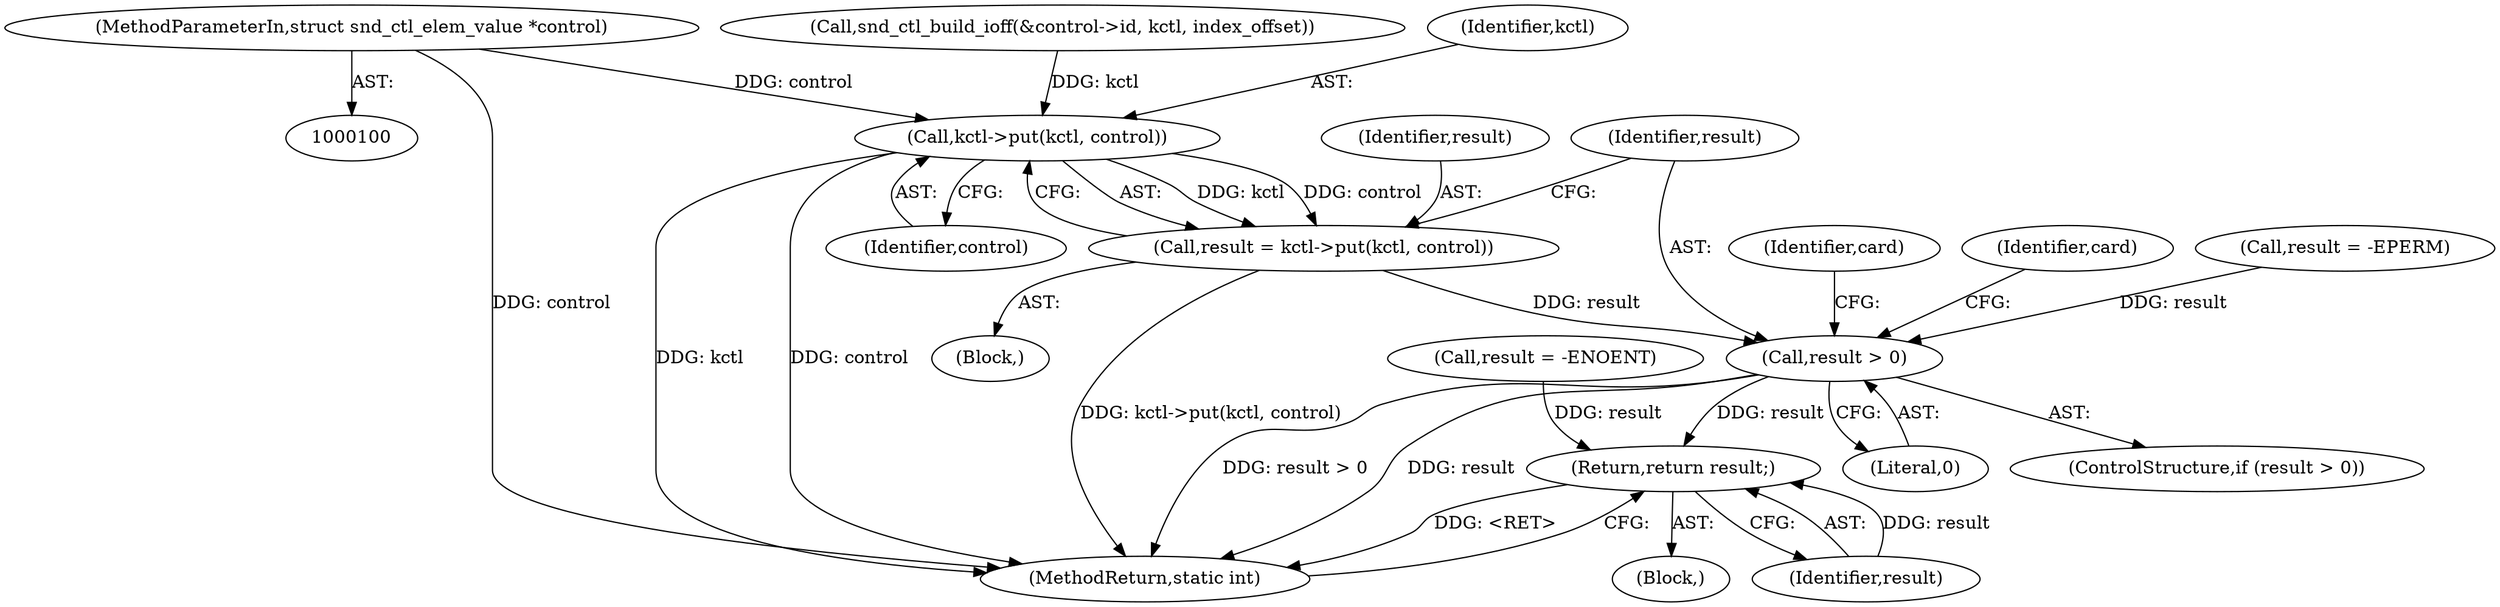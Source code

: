 digraph "0_linux_fd9f26e4eca5d08a27d12c0933fceef76ed9663d_0@pointer" {
"1000103" [label="(MethodParameterIn,struct snd_ctl_elem_value *control)"];
"1000190" [label="(Call,kctl->put(kctl, control))"];
"1000188" [label="(Call,result = kctl->put(kctl, control))"];
"1000194" [label="(Call,result > 0)"];
"1000217" [label="(Return,return result;)"];
"1000189" [label="(Identifier,result)"];
"1000219" [label="(MethodReturn,static int)"];
"1000104" [label="(Block,)"];
"1000195" [label="(Identifier,result)"];
"1000191" [label="(Identifier,kctl)"];
"1000180" [label="(Block,)"];
"1000196" [label="(Literal,0)"];
"1000201" [label="(Identifier,card)"];
"1000192" [label="(Identifier,control)"];
"1000218" [label="(Identifier,result)"];
"1000188" [label="(Call,result = kctl->put(kctl, control))"];
"1000194" [label="(Call,result > 0)"];
"1000215" [label="(Identifier,card)"];
"1000181" [label="(Call,snd_ctl_build_ioff(&control->id, kctl, index_offset))"];
"1000190" [label="(Call,kctl->put(kctl, control))"];
"1000175" [label="(Call,result = -EPERM)"];
"1000103" [label="(MethodParameterIn,struct snd_ctl_elem_value *control)"];
"1000193" [label="(ControlStructure,if (result > 0))"];
"1000127" [label="(Call,result = -ENOENT)"];
"1000217" [label="(Return,return result;)"];
"1000103" -> "1000100"  [label="AST: "];
"1000103" -> "1000219"  [label="DDG: control"];
"1000103" -> "1000190"  [label="DDG: control"];
"1000190" -> "1000188"  [label="AST: "];
"1000190" -> "1000192"  [label="CFG: "];
"1000191" -> "1000190"  [label="AST: "];
"1000192" -> "1000190"  [label="AST: "];
"1000188" -> "1000190"  [label="CFG: "];
"1000190" -> "1000219"  [label="DDG: kctl"];
"1000190" -> "1000219"  [label="DDG: control"];
"1000190" -> "1000188"  [label="DDG: kctl"];
"1000190" -> "1000188"  [label="DDG: control"];
"1000181" -> "1000190"  [label="DDG: kctl"];
"1000188" -> "1000180"  [label="AST: "];
"1000189" -> "1000188"  [label="AST: "];
"1000195" -> "1000188"  [label="CFG: "];
"1000188" -> "1000219"  [label="DDG: kctl->put(kctl, control)"];
"1000188" -> "1000194"  [label="DDG: result"];
"1000194" -> "1000193"  [label="AST: "];
"1000194" -> "1000196"  [label="CFG: "];
"1000195" -> "1000194"  [label="AST: "];
"1000196" -> "1000194"  [label="AST: "];
"1000201" -> "1000194"  [label="CFG: "];
"1000215" -> "1000194"  [label="CFG: "];
"1000194" -> "1000219"  [label="DDG: result > 0"];
"1000194" -> "1000219"  [label="DDG: result"];
"1000175" -> "1000194"  [label="DDG: result"];
"1000194" -> "1000217"  [label="DDG: result"];
"1000217" -> "1000104"  [label="AST: "];
"1000217" -> "1000218"  [label="CFG: "];
"1000218" -> "1000217"  [label="AST: "];
"1000219" -> "1000217"  [label="CFG: "];
"1000217" -> "1000219"  [label="DDG: <RET>"];
"1000218" -> "1000217"  [label="DDG: result"];
"1000127" -> "1000217"  [label="DDG: result"];
}
